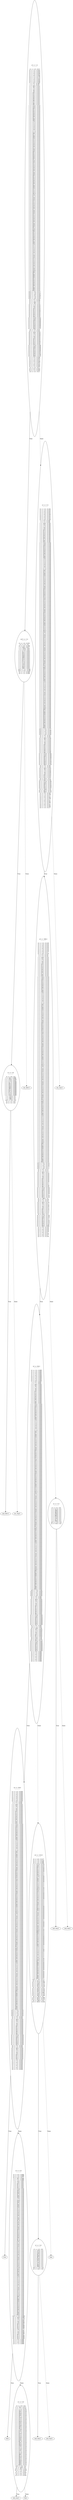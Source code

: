digraph {
0 [label="s2 <= 1.5
--------------

s1 <= 1.0 : 0.22
s1 <= 2.5 : 0.242
s1 <= 3.5 : 0.243
s1 <= 4.5 : 0.244
s1 <= 5.5 : 0.243
s1 <= 6.5 : 0.246
s2 <= 1.5 : 0.176
s2 <= 3.5 : 0.224
s2 <= 4.5 : 0.244
s2 <= 5.5 : 0.244
s2 <= 6.5 : 0.246
t <= 0.5 : 0.246
t <= 1.5 : 0.247
t <= 39.0 : 0.247
t <= 76.5 : 0.247
t <= 77.5 : 0.247
t <= 78.5 : 0.247
t <= 79.5 : 0.247
t <= 80.5 : 0.247
t <= 81.5 : 0.247
t <= 82.5 : 0.247
t <= 83.5 : 0.247
t <= 84.5 : 0.247
t <= 85.5 : 0.247
t <= 86.5 : 0.247
t <= 87.5 : 0.247
t <= 88.5 : 0.247
t <= 89.5 : 0.247
t <= 124.5 : 0.247
t <= 159.5 : 0.247
t <= 160.5 : 0.247
t <= 161.5 : 0.247
t <= 162.5 : 0.247
t <= 163.5 : 0.247
t <= 164.5 : 0.247
t <= 165.5 : 0.247
t <= 166.5 : 0.247
t <= 167.5 : 0.247
t <= 168.5 : 0.247
t <= 169.5 : 0.247
t <= 170.5 : 0.247
t <= 171.5 : 0.247
t <= 172.5 : 0.247
t <= 173.5 : 0.247
t <= 174.5 : 0.247
t <= 175.5 : 0.247
t <= 176.5 : 0.247
t <= 177.5 : 0.247
t <= 212.0 : 0.247
t <= 246.5 : 0.247
t <= 247.5 : 0.247
t <= 248.5 : 0.247
t <= 249.5 : 0.247
t <= 250.5 : 0.247
t <= 251.5 : 0.247
t <= 252.5 : 0.247
t <= 253.5 : 0.247
t <= 254.5 : 0.247
t <= 255.5 : 0.247
t <= 256.5 : 0.247
t <= 257.5 : 0.247
t <= 258.5 : 0.247
t <= 259.5 : 0.247
t <= 260.5 : 0.247
t <= 261.5 : 0.247
t <= 262.5 : 0.247
t <= 263.5 : 0.247
t <= 264.5 : 0.247
t <= 265.5 : 0.247
t <= 297.5 : 0.247
t <= 329.5 : 0.247
t <= 330.5 : 0.247
t <= 331.5 : 0.247
t <= 332.5 : 0.247
t <= 333.5 : 0.247
t <= 334.5 : 0.247
t <= 335.5 : 0.247
t <= 336.5 : 0.247
t <= 337.5 : 0.247
t <= 338.5 : 0.247
t <= 339.5 : 0.247
t <= 340.5 : 0.247
t <= 341.5 : 0.247
t <= 342.5 : 0.247
t <= 343.5 : 0.247
t <= 344.5 : 0.247
t <= 345.5 : 0.247
t <= 346.5 : 0.247
t <= 347.5 : 0.247
t <= 348.5 : 0.247
t <= 349.5 : 0.247
t <= 350.5 : 0.247
t <= 351.5 : 0.247
t <= 352.5 : 0.247
t <= 353.5 : 0.247
t <= 385.0 : 0.247
t <= 416.5 : 0.247
t <= 417.5 : 0.247
t <= 418.5 : 0.247
t <= 419.5 : 0.247
t <= 420.5 : 0.247
t <= 421.5 : 0.247
t <= 422.5 : 0.247
t <= 423.5 : 0.247
t <= 424.5 : 0.247
t <= 425.5 : 0.247
t <= 426.5 : 0.247
t <= 427.5 : 0.247
t <= 428.5 : 0.247
t <= 429.5 : 0.247
t <= 430.5 : 0.247
t <= 431.5 : 0.247
t <= 432.5 : 0.247
t <= 433.5 : 0.247
t <= 434.5 : 0.247
t <= 435.5 : 0.247
t <= 436.5 : 0.247
t <= 437.5 : 0.247
t <= 438.5 : 0.247
t <= 439.5 : 0.247
t <= 440.5 : 0.247
t <= 441.5 : 0.247
t <= 470.5 : 0.247
t <= 499.5 : 0.247
t <= 500.5 : 0.247
t <= 501.5 : 0.247
t <= 502.5 : 0.247
t <= 503.5 : 0.247
t <= 504.5 : 0.247
t <= 505.5 : 0.247
t <= 506.5 : 0.247
t <= 507.5 : 0.247
t <= 508.5 : 0.247
t <= 509.5 : 0.247
t <= 510.5 : 0.247
t <= 511.5 : 0.247
t <= 512.5 : 0.247
t <= 513.5 : 0.247
t <= 514.5 : 0.247
t <= 515.5 : 0.247
t <= 516.5 : 0.247
t <= 517.5 : 0.247
t <= 518.5 : 0.247
t <= 519.5 : 0.247
t <= 520.5 : 0.247
t <= 521.5 : 0.247
t <= 522.5 : 0.247
t <= 523.5 : 0.247
t <= 524.5 : 0.247
t <= 525.5 : 0.247
t <= 526.5 : 0.247
t <= 527.5 : 0.247
t <= 528.5 : 0.247
t <= 529.5 : 0.247
t <= 558.0 : 0.247
t <= 586.5 : 0.247
t <= 587.5 : 0.247
t <= 588.5 : 0.247
t <= 589.5 : 0.247
t <= 590.5 : 0.247
t <= 591.5 : 0.247
t <= 592.5 : 0.247
t <= 593.5 : 0.247
t <= 594.5 : 0.247
t <= 595.5 : 0.247
t <= 596.5 : 0.247
t <= 597.5 : 0.247
t <= 598.5 : 0.247
t <= 599.5 : 0.247
t <= 600.5 : 0.247
w12 <= 0.5 : 0.227
w12 <= 2.0 : 0.222
w12 <= 4.0 : 0.192
w21 <= 0.5 : 0.244
w21 <= 2.0 : 0.241
w21 <= 4.0 : 0.242
x1 <= 0.5 : 0.234
x1 <= 1.5 : 0.238
x1 <= 39.0 : 0.24
x1 <= 76.5 : 0.24
x1 <= 77.5 : 0.241
x1 <= 78.5 : 0.242
x1 <= 79.5 : 0.242
x1 <= 80.5 : 0.243
x1 <= 81.5 : 0.244
x1 <= 82.5 : 0.244
x1 <= 83.5 : 0.245
x1 <= 84.5 : 0.245
x1 <= 85.5 : 0.245
x1 <= 86.5 : 0.245
x1 <= 123.0 : 0.245
x1 <= 159.5 : 0.246
x1 <= 160.5 : 0.246
x1 <= 161.5 : 0.246
x1 <= 162.5 : 0.246
x1 <= 163.5 : 0.246
x1 <= 164.5 : 0.246
x1 <= 165.5 : 0.244
x1 <= 166.5 : 0.231
x2 <= 0.5 : 0.24
x2 <= 1.5 : 0.242
x2 <= 39.0 : 0.243
x2 <= 76.5 : 0.244
x2 <= 77.5 : 0.244
x2 <= 78.5 : 0.245
x2 <= 79.5 : 0.245
x2 <= 80.5 : 0.245
x2 <= 81.5 : 0.245
x2 <= 82.5 : 0.244
x2 <= 83.5 : 0.243
x2 <= 84.5 : 0.242
x2 <= 122.0 : 0.246
x2 <= 159.5 : 0.246
x2 <= 160.5 : 0.246
x2 <= 161.5 : 0.246
x2 <= 162.5 : 0.246
x2 <= 163.5 : 0.245
x2 <= 164.5 : 0.243
x2 <= 165.5 : 0.238
x2 <= 166.5 : 0.224
y1 <= 0.5 : 0.244
y1 <= 1.5 : 0.242
y1 <= 2.5 : 0.221
y2 <= 0.5 : 0.244
y2 <= 1.5 : 0.242
y2 <= 2.5 : 0.221
z1 <= 0.5 : 0.245
z1 <= 1.5 : 0.242
z1 <= 2.5 : 0.21
z2 <= 0.5 : 0.245
z2 <= 1.5 : 0.242
z2 <= 2.5 : 0.21"];
1 [label="w12 <= 2.5
--------------

s1 <= 1.0 : 0.325
s1 <= 2.5 : 0.5
s1 <= 4.5 : 0.338
t <= 44.0 : 0.617
t <= 129.0 : 0.62
t <= 173.0 : 0.62
t <= 217.0 : 0.621
t <= 261.0 : 0.621
t <= 302.0 : 0.621
t <= 343.0 : 0.621
t <= 349.0 : 0.621
t <= 390.0 : 0.621
t <= 431.0 : 0.621
t <= 437.0 : 0.621
t <= 475.0 : 0.621
t <= 513.0 : 0.621
t <= 519.0 : 0.621
t <= 525.0 : 0.621
t <= 563.0 : 0.621
t <= 599.5 : 0.621
w12 <= 2.5 : 0.246
w21 <= 0.5 : 0.338
z1 <= 1.5 : 0.338
z2 <= 1.5 : 0.338"];
2 [label="s1 <= 3.0
--------------

s1 <= 3.0 : 0.0
t <= 44.0 : 0.486
t <= 129.0 : 0.495
t <= 173.0 : 0.497
t <= 217.0 : 0.498
t <= 261.0 : 0.498
t <= 302.0 : 0.499
t <= 343.0 : 0.499
t <= 349.0 : 0.499
t <= 390.0 : 0.499
t <= 431.0 : 0.499
t <= 437.0 : 0.499
t <= 475.0 : 0.499
t <= 513.0 : 0.499
t <= 519.0 : 0.499
t <= 525.0 : 0.5
t <= 563.0 : 0.5
t <= 599.5 : 0.5
w21 <= 0.5 : 0.0
z1 <= 1.5 : 0.0
z2 <= 1.5 : 0.0"];
3 [label="snd_idle12"];
2 -> 3 [label="True"];
4 [label="rec_req21"];
2 -> 4 [style="dashed", label="False"];
1 -> 2 [label="True"];
5 [label="rec_idle12"];
1 -> 5 [style="dashed", label="False"];
0 -> 1 [label="True"];
6 [label="y1 <= 2.5
--------------

s1 <= 2.5 : 0.145
s1 <= 3.5 : 0.143
s1 <= 4.5 : 0.145
s1 <= 5.5 : 0.142
s1 <= 6.5 : 0.146
s2 <= 3.5 : 0.145
s2 <= 4.5 : 0.145
s2 <= 5.5 : 0.145
s2 <= 6.5 : 0.146
t <= 0.5 : 0.146
t <= 1.5 : 0.146
t <= 39.0 : 0.146
t <= 76.5 : 0.146
t <= 77.5 : 0.146
t <= 78.5 : 0.146
t <= 79.5 : 0.146
t <= 80.5 : 0.146
t <= 81.5 : 0.146
t <= 82.5 : 0.146
t <= 83.5 : 0.146
t <= 84.5 : 0.146
t <= 85.5 : 0.146
t <= 86.5 : 0.146
t <= 87.5 : 0.146
t <= 88.5 : 0.146
t <= 89.5 : 0.146
t <= 124.5 : 0.146
t <= 159.5 : 0.146
t <= 160.5 : 0.146
t <= 161.5 : 0.146
t <= 162.5 : 0.146
t <= 163.5 : 0.146
t <= 164.5 : 0.146
t <= 165.5 : 0.146
t <= 166.5 : 0.146
t <= 167.5 : 0.146
t <= 168.5 : 0.146
t <= 169.5 : 0.146
t <= 170.5 : 0.146
t <= 171.5 : 0.146
t <= 172.5 : 0.146
t <= 173.5 : 0.146
t <= 174.5 : 0.146
t <= 175.5 : 0.146
t <= 176.5 : 0.146
t <= 177.5 : 0.146
t <= 212.0 : 0.146
t <= 246.5 : 0.146
t <= 247.5 : 0.146
t <= 248.5 : 0.146
t <= 249.5 : 0.146
t <= 250.5 : 0.146
t <= 251.5 : 0.146
t <= 252.5 : 0.146
t <= 253.5 : 0.146
t <= 254.5 : 0.146
t <= 255.5 : 0.146
t <= 256.5 : 0.146
t <= 257.5 : 0.146
t <= 258.5 : 0.146
t <= 259.5 : 0.146
t <= 260.5 : 0.146
t <= 261.5 : 0.146
t <= 262.5 : 0.146
t <= 263.5 : 0.146
t <= 264.5 : 0.146
t <= 265.5 : 0.146
t <= 297.5 : 0.146
t <= 329.5 : 0.146
t <= 330.5 : 0.146
t <= 331.5 : 0.146
t <= 332.5 : 0.146
t <= 333.5 : 0.146
t <= 334.5 : 0.146
t <= 335.5 : 0.146
t <= 336.5 : 0.146
t <= 337.5 : 0.146
t <= 338.5 : 0.146
t <= 339.5 : 0.146
t <= 340.5 : 0.146
t <= 341.5 : 0.146
t <= 342.5 : 0.146
t <= 343.5 : 0.146
t <= 344.5 : 0.146
t <= 345.5 : 0.146
t <= 346.5 : 0.146
t <= 347.5 : 0.146
t <= 348.5 : 0.146
t <= 349.5 : 0.146
t <= 350.5 : 0.146
t <= 351.5 : 0.146
t <= 352.5 : 0.146
t <= 353.5 : 0.146
t <= 385.0 : 0.146
t <= 416.5 : 0.146
t <= 417.5 : 0.146
t <= 418.5 : 0.146
t <= 419.5 : 0.146
t <= 420.5 : 0.146
t <= 421.5 : 0.146
t <= 422.5 : 0.146
t <= 423.5 : 0.146
t <= 424.5 : 0.146
t <= 425.5 : 0.146
t <= 426.5 : 0.146
t <= 427.5 : 0.146
t <= 428.5 : 0.146
t <= 429.5 : 0.146
t <= 430.5 : 0.146
t <= 431.5 : 0.146
t <= 432.5 : 0.146
t <= 433.5 : 0.146
t <= 434.5 : 0.146
t <= 435.5 : 0.146
t <= 436.5 : 0.146
t <= 437.5 : 0.146
t <= 438.5 : 0.146
t <= 439.5 : 0.146
t <= 440.5 : 0.146
t <= 441.5 : 0.146
t <= 470.5 : 0.146
t <= 499.5 : 0.146
t <= 500.5 : 0.146
t <= 501.5 : 0.146
t <= 502.5 : 0.146
t <= 503.5 : 0.146
t <= 504.5 : 0.146
t <= 505.5 : 0.146
t <= 506.5 : 0.146
t <= 507.5 : 0.146
t <= 508.5 : 0.146
t <= 509.5 : 0.146
t <= 510.5 : 0.146
t <= 511.5 : 0.146
t <= 512.5 : 0.146
t <= 513.5 : 0.146
t <= 514.5 : 0.146
t <= 515.5 : 0.146
t <= 516.5 : 0.146
t <= 517.5 : 0.146
t <= 518.5 : 0.146
t <= 519.5 : 0.146
t <= 520.5 : 0.146
t <= 521.5 : 0.146
t <= 522.5 : 0.146
t <= 523.5 : 0.146
t <= 524.5 : 0.146
t <= 525.5 : 0.146
t <= 526.5 : 0.146
t <= 527.5 : 0.146
t <= 528.5 : 0.146
t <= 529.5 : 0.146
t <= 558.0 : 0.146
t <= 586.5 : 0.146
t <= 587.5 : 0.146
t <= 588.5 : 0.146
t <= 589.5 : 0.146
t <= 590.5 : 0.146
t <= 591.5 : 0.146
t <= 592.5 : 0.146
t <= 593.5 : 0.146
t <= 594.5 : 0.146
t <= 595.5 : 0.146
t <= 596.5 : 0.146
t <= 597.5 : 0.146
t <= 598.5 : 0.146
t <= 599.5 : 0.146
t <= 600.5 : 0.146
w12 <= 0.5 : 0.137
w12 <= 2.0 : 0.146
w21 <= 0.5 : 0.144
w21 <= 2.0 : 0.144
w21 <= 4.0 : 0.144
x1 <= 0.5 : 0.143
x1 <= 1.5 : 0.144
x1 <= 39.0 : 0.144
x1 <= 76.5 : 0.145
x1 <= 77.5 : 0.145
x1 <= 78.5 : 0.145
x1 <= 79.5 : 0.145
x1 <= 80.5 : 0.145
x1 <= 81.5 : 0.145
x1 <= 82.5 : 0.145
x1 <= 83.5 : 0.145
x1 <= 84.5 : 0.145
x1 <= 85.5 : 0.146
x1 <= 86.5 : 0.146
x1 <= 123.0 : 0.146
x1 <= 159.5 : 0.146
x1 <= 160.5 : 0.146
x1 <= 161.5 : 0.146
x1 <= 162.5 : 0.145
x1 <= 163.5 : 0.145
x1 <= 164.5 : 0.144
x1 <= 165.5 : 0.142
x1 <= 166.5 : 0.128
x2 <= 0.5 : 0.144
x2 <= 1.5 : 0.144
x2 <= 39.0 : 0.143
x2 <= 76.5 : 0.145
x2 <= 77.5 : 0.144
x2 <= 78.5 : 0.144
x2 <= 79.5 : 0.143
x2 <= 80.5 : 0.143
x2 <= 81.5 : 0.142
x2 <= 82.5 : 0.141
x2 <= 83.5 : 0.14
x2 <= 84.5 : 0.138
x2 <= 122.0 : 0.146
x2 <= 159.5 : 0.145
x2 <= 160.5 : 0.145
x2 <= 161.5 : 0.144
x2 <= 162.5 : 0.144
x2 <= 163.5 : 0.142
x2 <= 164.5 : 0.14
x2 <= 165.5 : 0.135
x2 <= 166.5 : 0.119
y1 <= 0.5 : 0.143
y1 <= 1.5 : 0.139
y1 <= 2.5 : 0.117
y2 <= 0.5 : 0.143
y2 <= 1.5 : 0.139
y2 <= 2.5 : 0.117
z1 <= 0.5 : 0.145
z1 <= 1.5 : 0.144
z1 <= 2.5 : 0.117
z2 <= 0.5 : 0.145
z2 <= 1.5 : 0.144
z2 <= 2.5 : 0.117"];
7 [label="x2 <= 166.5
--------------

s1 <= 2.5 : 0.118
s1 <= 3.5 : 0.116
s1 <= 4.5 : 0.118
s1 <= 5.5 : 0.116
s1 <= 6.5 : 0.119
s2 <= 3.5 : 0.118
s2 <= 4.5 : 0.119
s2 <= 5.5 : 0.117
s2 <= 6.5 : 0.119
t <= 0.5 : 0.119
t <= 1.5 : 0.119
t <= 39.0 : 0.119
t <= 76.5 : 0.119
t <= 77.5 : 0.119
t <= 78.5 : 0.119
t <= 79.5 : 0.119
t <= 80.5 : 0.119
t <= 81.5 : 0.119
t <= 82.5 : 0.119
t <= 83.5 : 0.119
t <= 84.5 : 0.119
t <= 85.5 : 0.119
t <= 86.5 : 0.119
t <= 87.5 : 0.119
t <= 88.5 : 0.119
t <= 89.5 : 0.119
t <= 124.5 : 0.119
t <= 159.5 : 0.119
t <= 160.5 : 0.119
t <= 161.5 : 0.119
t <= 162.5 : 0.119
t <= 163.5 : 0.119
t <= 164.5 : 0.119
t <= 165.5 : 0.119
t <= 166.5 : 0.119
t <= 167.5 : 0.119
t <= 168.5 : 0.119
t <= 169.5 : 0.119
t <= 170.5 : 0.119
t <= 171.5 : 0.119
t <= 172.5 : 0.119
t <= 173.5 : 0.119
t <= 174.5 : 0.119
t <= 175.5 : 0.119
t <= 176.5 : 0.119
t <= 177.5 : 0.119
t <= 212.0 : 0.119
t <= 246.5 : 0.119
t <= 247.5 : 0.119
t <= 248.5 : 0.119
t <= 249.5 : 0.119
t <= 250.5 : 0.119
t <= 251.5 : 0.119
t <= 252.5 : 0.119
t <= 253.5 : 0.119
t <= 254.5 : 0.119
t <= 255.5 : 0.119
t <= 256.5 : 0.119
t <= 257.5 : 0.119
t <= 258.5 : 0.119
t <= 259.5 : 0.119
t <= 260.5 : 0.119
t <= 261.5 : 0.119
t <= 262.5 : 0.119
t <= 263.5 : 0.119
t <= 264.5 : 0.119
t <= 265.5 : 0.119
t <= 297.5 : 0.119
t <= 329.5 : 0.119
t <= 330.5 : 0.119
t <= 331.5 : 0.119
t <= 332.5 : 0.119
t <= 333.5 : 0.119
t <= 334.5 : 0.119
t <= 335.5 : 0.119
t <= 336.5 : 0.119
t <= 337.5 : 0.119
t <= 338.5 : 0.119
t <= 339.5 : 0.119
t <= 340.5 : 0.119
t <= 341.5 : 0.119
t <= 342.5 : 0.119
t <= 343.5 : 0.119
t <= 344.5 : 0.119
t <= 345.5 : 0.119
t <= 346.5 : 0.119
t <= 347.5 : 0.119
t <= 348.5 : 0.119
t <= 349.5 : 0.119
t <= 350.5 : 0.119
t <= 351.5 : 0.119
t <= 352.5 : 0.119
t <= 353.5 : 0.119
t <= 385.0 : 0.119
t <= 416.5 : 0.119
t <= 417.5 : 0.119
t <= 418.5 : 0.119
t <= 419.5 : 0.119
t <= 420.5 : 0.119
t <= 421.5 : 0.119
t <= 422.5 : 0.119
t <= 423.5 : 0.119
t <= 424.5 : 0.119
t <= 425.5 : 0.119
t <= 426.5 : 0.119
t <= 427.5 : 0.119
t <= 428.5 : 0.119
t <= 429.5 : 0.119
t <= 430.5 : 0.119
t <= 431.5 : 0.119
t <= 432.5 : 0.119
t <= 433.5 : 0.119
t <= 434.5 : 0.119
t <= 435.5 : 0.119
t <= 436.5 : 0.119
t <= 437.5 : 0.119
t <= 438.5 : 0.119
t <= 439.5 : 0.119
t <= 440.5 : 0.119
t <= 441.5 : 0.119
t <= 470.5 : 0.119
t <= 499.5 : 0.119
t <= 500.5 : 0.119
t <= 501.5 : 0.119
t <= 502.5 : 0.119
t <= 503.5 : 0.119
t <= 504.5 : 0.119
t <= 505.5 : 0.119
t <= 506.5 : 0.119
t <= 507.5 : 0.119
t <= 508.5 : 0.119
t <= 509.5 : 0.119
t <= 510.5 : 0.119
t <= 511.5 : 0.119
t <= 512.5 : 0.119
t <= 513.5 : 0.119
t <= 514.5 : 0.119
t <= 515.5 : 0.119
t <= 516.5 : 0.119
t <= 517.5 : 0.119
t <= 518.5 : 0.119
t <= 519.5 : 0.119
t <= 520.5 : 0.119
t <= 521.5 : 0.119
t <= 522.5 : 0.119
t <= 523.5 : 0.119
t <= 524.5 : 0.119
t <= 525.5 : 0.119
t <= 526.5 : 0.119
t <= 527.5 : 0.119
t <= 528.5 : 0.119
t <= 529.5 : 0.119
t <= 558.0 : 0.119
t <= 586.5 : 0.119
t <= 587.5 : 0.119
t <= 588.5 : 0.119
t <= 589.5 : 0.119
t <= 590.5 : 0.119
t <= 591.5 : 0.119
t <= 592.5 : 0.119
t <= 593.5 : 0.119
t <= 594.5 : 0.119
t <= 595.5 : 0.119
t <= 596.5 : 0.119
t <= 597.5 : 0.119
t <= 598.5 : 0.119
t <= 599.5 : 0.119
t <= 600.5 : 0.119
w12 <= 0.5 : 0.114
w12 <= 2.0 : 0.119
w21 <= 0.5 : 0.116
w21 <= 2.0 : 0.117
w21 <= 4.0 : 0.117
x1 <= 0.5 : 0.117
x1 <= 1.5 : 0.117
x1 <= 39.0 : 0.117
x1 <= 76.5 : 0.118
x1 <= 77.5 : 0.118
x1 <= 78.5 : 0.118
x1 <= 79.5 : 0.118
x1 <= 80.5 : 0.118
x1 <= 81.5 : 0.118
x1 <= 82.5 : 0.118
x1 <= 83.5 : 0.117
x1 <= 84.5 : 0.117
x1 <= 85.5 : 0.118
x1 <= 86.5 : 0.118
x1 <= 123.0 : 0.118
x1 <= 159.5 : 0.118
x1 <= 160.5 : 0.118
x1 <= 161.5 : 0.118
x1 <= 162.5 : 0.118
x1 <= 163.5 : 0.117
x1 <= 164.5 : 0.116
x1 <= 165.5 : 0.114
x1 <= 166.5 : 0.1
x2 <= 0.5 : 0.116
x2 <= 1.5 : 0.115
x2 <= 39.0 : 0.114
x2 <= 76.5 : 0.117
x2 <= 77.5 : 0.116
x2 <= 78.5 : 0.116
x2 <= 79.5 : 0.115
x2 <= 80.5 : 0.114
x2 <= 81.5 : 0.113
x2 <= 82.5 : 0.112
x2 <= 83.5 : 0.111
x2 <= 84.5 : 0.11
x2 <= 122.0 : 0.118
x2 <= 159.5 : 0.118
x2 <= 160.5 : 0.117
x2 <= 161.5 : 0.117
x2 <= 162.5 : 0.116
x2 <= 163.5 : 0.114
x2 <= 164.5 : 0.112
x2 <= 165.5 : 0.107
x2 <= 166.5 : 0.091
y1 <= 0.5 : 0.118
y1 <= 1.5 : 0.118
y2 <= 0.5 : 0.118
y2 <= 1.5 : 0.118
z1 <= 0.5 : 0.117
z1 <= 1.5 : 0.118
z2 <= 0.5 : 0.117
z2 <= 1.5 : 0.118"];
8 [label="x2 <= 84.5
--------------

s1 <= 2.5 : 0.082
s1 <= 3.5 : 0.081
s1 <= 4.5 : 0.081
s1 <= 5.5 : 0.081
s1 <= 6.5 : 0.082
s2 <= 3.5 : 0.082
s2 <= 4.5 : 0.082
s2 <= 5.5 : 0.081
s2 <= 6.5 : 0.082
t <= 0.5 : 0.082
t <= 1.5 : 0.082
t <= 39.0 : 0.082
t <= 76.5 : 0.082
t <= 77.5 : 0.082
t <= 78.5 : 0.082
t <= 79.5 : 0.082
t <= 80.5 : 0.082
t <= 81.5 : 0.082
t <= 82.5 : 0.082
t <= 83.5 : 0.082
t <= 84.5 : 0.082
t <= 85.5 : 0.082
t <= 86.5 : 0.082
t <= 87.5 : 0.082
t <= 88.5 : 0.082
t <= 89.5 : 0.082
t <= 124.5 : 0.082
t <= 159.5 : 0.082
t <= 160.5 : 0.082
t <= 161.5 : 0.082
t <= 162.5 : 0.082
t <= 163.5 : 0.082
t <= 164.5 : 0.082
t <= 165.5 : 0.082
t <= 166.5 : 0.082
t <= 167.5 : 0.082
t <= 168.5 : 0.082
t <= 169.5 : 0.082
t <= 170.5 : 0.082
t <= 171.5 : 0.082
t <= 172.5 : 0.082
t <= 173.5 : 0.082
t <= 174.5 : 0.082
t <= 175.5 : 0.082
t <= 176.5 : 0.082
t <= 177.5 : 0.082
t <= 212.0 : 0.082
t <= 246.5 : 0.082
t <= 247.5 : 0.082
t <= 248.5 : 0.082
t <= 249.5 : 0.082
t <= 250.5 : 0.082
t <= 251.5 : 0.082
t <= 252.5 : 0.082
t <= 253.5 : 0.082
t <= 254.5 : 0.082
t <= 255.5 : 0.082
t <= 256.5 : 0.082
t <= 257.5 : 0.082
t <= 258.5 : 0.082
t <= 259.5 : 0.082
t <= 260.5 : 0.082
t <= 261.5 : 0.082
t <= 262.5 : 0.082
t <= 263.5 : 0.082
t <= 264.5 : 0.082
t <= 265.5 : 0.082
t <= 297.5 : 0.082
t <= 329.5 : 0.082
t <= 330.5 : 0.082
t <= 331.5 : 0.082
t <= 332.5 : 0.082
t <= 333.5 : 0.082
t <= 334.5 : 0.082
t <= 335.5 : 0.082
t <= 336.5 : 0.082
t <= 337.5 : 0.082
t <= 338.5 : 0.082
t <= 339.5 : 0.082
t <= 340.5 : 0.082
t <= 341.5 : 0.082
t <= 342.5 : 0.082
t <= 343.5 : 0.082
t <= 344.5 : 0.082
t <= 345.5 : 0.082
t <= 346.5 : 0.082
t <= 347.5 : 0.082
t <= 348.5 : 0.082
t <= 349.5 : 0.082
t <= 350.5 : 0.082
t <= 351.5 : 0.082
t <= 352.5 : 0.082
t <= 353.5 : 0.082
t <= 385.0 : 0.082
t <= 416.5 : 0.082
t <= 417.5 : 0.082
t <= 418.5 : 0.082
t <= 419.5 : 0.082
t <= 420.5 : 0.082
t <= 421.5 : 0.082
t <= 422.5 : 0.082
t <= 423.5 : 0.082
t <= 424.5 : 0.082
t <= 425.5 : 0.082
t <= 426.5 : 0.082
t <= 427.5 : 0.082
t <= 428.5 : 0.082
t <= 429.5 : 0.082
t <= 430.5 : 0.082
t <= 431.5 : 0.082
t <= 432.5 : 0.082
t <= 433.5 : 0.082
t <= 434.5 : 0.082
t <= 435.5 : 0.082
t <= 436.5 : 0.082
t <= 437.5 : 0.082
t <= 438.5 : 0.082
t <= 439.5 : 0.082
t <= 440.5 : 0.082
t <= 441.5 : 0.082
t <= 470.5 : 0.082
t <= 499.5 : 0.082
t <= 500.5 : 0.082
t <= 501.5 : 0.082
t <= 502.5 : 0.082
t <= 503.5 : 0.082
t <= 504.5 : 0.082
t <= 505.5 : 0.082
t <= 506.5 : 0.082
t <= 507.5 : 0.082
t <= 508.5 : 0.082
t <= 509.5 : 0.082
t <= 510.5 : 0.082
t <= 511.5 : 0.082
t <= 512.5 : 0.082
t <= 513.5 : 0.082
t <= 514.5 : 0.082
t <= 515.5 : 0.082
t <= 516.5 : 0.082
t <= 517.5 : 0.082
t <= 518.5 : 0.082
t <= 519.5 : 0.082
t <= 520.5 : 0.082
t <= 521.5 : 0.082
t <= 522.5 : 0.082
t <= 523.5 : 0.082
t <= 524.5 : 0.082
t <= 525.5 : 0.082
t <= 526.5 : 0.082
t <= 527.5 : 0.082
t <= 528.5 : 0.082
t <= 529.5 : 0.082
t <= 558.0 : 0.082
t <= 586.5 : 0.082
t <= 587.5 : 0.082
t <= 588.5 : 0.082
t <= 589.5 : 0.082
t <= 590.5 : 0.082
t <= 591.5 : 0.082
t <= 592.5 : 0.082
t <= 593.5 : 0.082
t <= 594.5 : 0.082
t <= 595.5 : 0.082
t <= 596.5 : 0.082
t <= 597.5 : 0.082
t <= 598.5 : 0.082
t <= 599.5 : 0.082
t <= 600.5 : 0.082
w12 <= 0.5 : 0.08
w12 <= 2.0 : 0.082
w21 <= 0.5 : 0.081
w21 <= 2.0 : 0.081
w21 <= 4.0 : 0.081
x1 <= 0.5 : 0.081
x1 <= 1.5 : 0.081
x1 <= 39.0 : 0.081
x1 <= 76.5 : 0.082
x1 <= 77.5 : 0.082
x1 <= 78.5 : 0.082
x1 <= 79.5 : 0.082
x1 <= 80.5 : 0.082
x1 <= 81.5 : 0.082
x1 <= 82.5 : 0.082
x1 <= 83.5 : 0.082
x1 <= 84.5 : 0.082
x1 <= 85.5 : 0.081
x1 <= 86.5 : 0.081
x1 <= 123.0 : 0.081
x1 <= 159.5 : 0.081
x1 <= 160.5 : 0.082
x1 <= 161.5 : 0.082
x1 <= 162.5 : 0.082
x1 <= 163.5 : 0.082
x1 <= 164.5 : 0.082
x1 <= 165.5 : 0.082
x2 <= 0.5 : 0.081
x2 <= 1.5 : 0.08
x2 <= 39.0 : 0.08
x2 <= 76.5 : 0.082
x2 <= 77.5 : 0.082
x2 <= 78.5 : 0.081
x2 <= 79.5 : 0.081
x2 <= 80.5 : 0.081
x2 <= 81.5 : 0.081
x2 <= 82.5 : 0.08
x2 <= 83.5 : 0.08
x2 <= 84.5 : 0.079
x2 <= 122.0 : 0.081
x2 <= 159.5 : 0.081
x2 <= 160.5 : 0.082
x2 <= 161.5 : 0.082
x2 <= 162.5 : 0.082
x2 <= 163.5 : 0.082
x2 <= 164.5 : 0.082
x2 <= 165.5 : 0.082
y1 <= 0.5 : 0.082
y1 <= 1.5 : 0.082
y2 <= 0.5 : 0.082
y2 <= 1.5 : 0.082
z1 <= 0.5 : 0.081
z1 <= 1.5 : 0.082
z2 <= 0.5 : 0.081
z2 <= 1.5 : 0.082"];
9 [label="x2 <= 39.0
--------------

s1 <= 2.5 : 0.038
s1 <= 3.5 : 0.038
s1 <= 4.5 : 0.038
s1 <= 5.5 : 0.038
s1 <= 6.5 : 0.039
s2 <= 4.5 : 0.038
s2 <= 5.5 : 0.038
s2 <= 6.5 : 0.039
t <= 0.5 : 0.039
t <= 1.5 : 0.039
t <= 39.0 : 0.039
t <= 76.5 : 0.039
t <= 77.5 : 0.039
t <= 78.5 : 0.039
t <= 79.5 : 0.039
t <= 80.5 : 0.039
t <= 81.5 : 0.039
t <= 82.5 : 0.039
t <= 83.5 : 0.039
t <= 84.5 : 0.039
t <= 85.5 : 0.039
t <= 86.5 : 0.039
t <= 87.5 : 0.039
t <= 88.5 : 0.039
t <= 89.5 : 0.039
t <= 124.5 : 0.039
t <= 159.5 : 0.039
t <= 160.5 : 0.039
t <= 161.5 : 0.039
t <= 162.5 : 0.039
t <= 163.5 : 0.039
t <= 164.5 : 0.039
t <= 165.5 : 0.039
t <= 166.5 : 0.039
t <= 167.5 : 0.039
t <= 168.5 : 0.039
t <= 169.5 : 0.039
t <= 170.5 : 0.039
t <= 171.5 : 0.039
t <= 172.5 : 0.039
t <= 173.5 : 0.039
t <= 174.5 : 0.039
t <= 175.5 : 0.039
t <= 176.5 : 0.039
t <= 177.5 : 0.039
t <= 212.0 : 0.039
t <= 246.5 : 0.039
t <= 247.5 : 0.039
t <= 248.5 : 0.039
t <= 249.5 : 0.039
t <= 250.5 : 0.039
t <= 251.5 : 0.039
t <= 252.5 : 0.039
t <= 253.5 : 0.039
t <= 254.5 : 0.039
t <= 255.5 : 0.039
t <= 256.5 : 0.039
t <= 257.5 : 0.039
t <= 258.5 : 0.039
t <= 259.5 : 0.039
t <= 260.5 : 0.039
t <= 261.5 : 0.039
t <= 262.5 : 0.039
t <= 263.5 : 0.039
t <= 264.5 : 0.039
t <= 265.5 : 0.039
t <= 297.5 : 0.039
t <= 329.5 : 0.039
t <= 330.5 : 0.039
t <= 331.5 : 0.039
t <= 332.5 : 0.039
t <= 333.5 : 0.039
t <= 334.5 : 0.039
t <= 335.5 : 0.039
t <= 336.5 : 0.039
t <= 337.5 : 0.039
t <= 338.5 : 0.039
t <= 339.5 : 0.039
t <= 340.5 : 0.039
t <= 341.5 : 0.039
t <= 342.5 : 0.039
t <= 343.5 : 0.039
t <= 344.5 : 0.039
t <= 345.5 : 0.039
t <= 346.5 : 0.039
t <= 347.5 : 0.039
t <= 348.5 : 0.039
t <= 349.5 : 0.039
t <= 350.5 : 0.039
t <= 351.5 : 0.039
t <= 352.5 : 0.039
t <= 353.5 : 0.039
t <= 385.0 : 0.039
t <= 416.5 : 0.039
t <= 417.5 : 0.039
t <= 418.5 : 0.039
t <= 419.5 : 0.039
t <= 420.5 : 0.039
t <= 421.5 : 0.039
t <= 422.5 : 0.039
t <= 423.5 : 0.039
t <= 424.5 : 0.039
t <= 425.5 : 0.039
t <= 426.5 : 0.039
t <= 427.5 : 0.039
t <= 428.5 : 0.039
t <= 429.5 : 0.039
t <= 430.5 : 0.039
t <= 431.5 : 0.039
t <= 432.5 : 0.039
t <= 433.5 : 0.039
t <= 434.5 : 0.039
t <= 435.5 : 0.039
t <= 436.5 : 0.039
t <= 437.5 : 0.039
t <= 438.5 : 0.039
t <= 439.5 : 0.039
t <= 440.5 : 0.039
t <= 441.5 : 0.039
t <= 470.5 : 0.039
t <= 499.5 : 0.039
t <= 500.5 : 0.039
t <= 501.5 : 0.039
t <= 502.5 : 0.039
t <= 503.5 : 0.039
t <= 504.5 : 0.039
t <= 505.5 : 0.039
t <= 506.5 : 0.039
t <= 507.5 : 0.039
t <= 508.5 : 0.039
t <= 509.5 : 0.039
t <= 510.5 : 0.039
t <= 511.5 : 0.039
t <= 512.5 : 0.039
t <= 513.5 : 0.039
t <= 514.5 : 0.039
t <= 515.5 : 0.039
t <= 516.5 : 0.039
t <= 517.5 : 0.039
t <= 518.5 : 0.039
t <= 519.5 : 0.039
t <= 520.5 : 0.039
t <= 521.5 : 0.039
t <= 522.5 : 0.039
t <= 523.5 : 0.039
t <= 524.5 : 0.039
t <= 525.5 : 0.039
t <= 526.5 : 0.039
t <= 527.5 : 0.039
t <= 528.5 : 0.039
t <= 529.5 : 0.039
t <= 558.0 : 0.039
t <= 586.5 : 0.039
t <= 587.5 : 0.039
t <= 588.5 : 0.039
t <= 589.5 : 0.039
t <= 590.5 : 0.039
t <= 591.5 : 0.039
t <= 592.5 : 0.039
t <= 593.5 : 0.039
t <= 594.5 : 0.039
t <= 595.5 : 0.039
t <= 596.5 : 0.039
t <= 597.5 : 0.039
t <= 598.5 : 0.039
t <= 599.5 : 0.039
t <= 600.5 : 0.039
w12 <= 0.5 : 0.038
w12 <= 2.0 : 0.039
w21 <= 0.5 : 0.038
w21 <= 2.0 : 0.038
w21 <= 4.0 : 0.038
x1 <= 0.5 : 0.038
x1 <= 1.5 : 0.038
x1 <= 39.0 : 0.038
x1 <= 76.5 : 0.038
x1 <= 77.5 : 0.038
x1 <= 78.5 : 0.038
x1 <= 79.5 : 0.038
x1 <= 80.5 : 0.038
x1 <= 81.5 : 0.038
x1 <= 82.5 : 0.038
x1 <= 83.5 : 0.038
x1 <= 84.5 : 0.038
x1 <= 85.5 : 0.038
x1 <= 86.5 : 0.038
x1 <= 123.0 : 0.038
x1 <= 159.5 : 0.038
x1 <= 160.5 : 0.039
x1 <= 161.5 : 0.039
x1 <= 162.5 : 0.039
x1 <= 163.5 : 0.039
x1 <= 164.5 : 0.039
x1 <= 165.5 : 0.039
x2 <= 0.5 : 0.038
x2 <= 1.5 : 0.038
x2 <= 39.0 : 0.038
x2 <= 76.5 : 0.038
x2 <= 77.5 : 0.038
x2 <= 78.5 : 0.038
x2 <= 79.5 : 0.038
x2 <= 80.5 : 0.038
x2 <= 81.5 : 0.038
x2 <= 82.5 : 0.039
x2 <= 83.5 : 0.039
y1 <= 0.5 : 0.038
y1 <= 1.5 : 0.039
y2 <= 0.5 : 0.038
y2 <= 1.5 : 0.039
z1 <= 0.5 : 0.038
z1 <= 1.5 : 0.038
z2 <= 0.5 : 0.038
z2 <= 1.5 : 0.038"];
10 [label="time"];
9 -> 10 [label="True"];
11 [label="s2 <= 4.5
--------------

s1 <= 4.5 : 0.084
s1 <= 5.5 : 0.089
s2 <= 4.5 : 0.071
t <= 76.5 : 0.089
t <= 77.5 : 0.089
t <= 78.5 : 0.09
t <= 79.5 : 0.09
t <= 80.5 : 0.09
t <= 81.5 : 0.09
t <= 82.5 : 0.09
t <= 83.5 : 0.09
t <= 124.0 : 0.09
t <= 164.5 : 0.09
t <= 165.5 : 0.09
t <= 166.5 : 0.09
t <= 167.5 : 0.09
t <= 168.5 : 0.09
t <= 169.5 : 0.09
t <= 170.5 : 0.09
t <= 171.5 : 0.09
t <= 209.0 : 0.09
t <= 246.5 : 0.09
t <= 247.5 : 0.09
t <= 248.5 : 0.09
t <= 249.5 : 0.09
t <= 250.5 : 0.09
t <= 251.5 : 0.09
t <= 252.5 : 0.09
t <= 253.5 : 0.09
t <= 254.5 : 0.09
t <= 255.5 : 0.09
t <= 256.5 : 0.09
t <= 257.5 : 0.09
t <= 258.5 : 0.09
t <= 259.5 : 0.09
t <= 297.0 : 0.09
t <= 334.5 : 0.09
t <= 335.5 : 0.09
t <= 336.5 : 0.09
t <= 337.5 : 0.09
t <= 338.5 : 0.09
t <= 339.5 : 0.09
t <= 340.5 : 0.09
t <= 341.5 : 0.09
t <= 342.5 : 0.09
t <= 343.5 : 0.09
t <= 344.5 : 0.09
t <= 345.5 : 0.09
t <= 346.5 : 0.09
t <= 347.5 : 0.09
t <= 382.0 : 0.09
t <= 416.5 : 0.09
t <= 417.5 : 0.09
t <= 418.5 : 0.09
t <= 419.5 : 0.09
t <= 420.5 : 0.09
t <= 421.5 : 0.09
t <= 422.5 : 0.09
t <= 423.5 : 0.09
t <= 424.5 : 0.09
t <= 425.5 : 0.09
t <= 426.5 : 0.09
t <= 427.5 : 0.09
t <= 428.5 : 0.09
t <= 429.5 : 0.09
t <= 430.5 : 0.09
t <= 431.5 : 0.09
t <= 432.5 : 0.09
t <= 433.5 : 0.09
t <= 434.5 : 0.09
t <= 435.5 : 0.09
t <= 470.0 : 0.09
t <= 504.5 : 0.09
t <= 505.5 : 0.09
t <= 506.5 : 0.09
t <= 507.5 : 0.09
t <= 508.5 : 0.09
t <= 509.5 : 0.09
t <= 510.5 : 0.09
t <= 511.5 : 0.09
t <= 512.5 : 0.09
t <= 513.5 : 0.09
t <= 514.5 : 0.09
t <= 515.5 : 0.09
t <= 516.5 : 0.09
t <= 517.5 : 0.09
t <= 518.5 : 0.09
t <= 519.5 : 0.09
t <= 520.5 : 0.09
t <= 521.5 : 0.09
t <= 522.5 : 0.09
t <= 523.5 : 0.09
t <= 555.0 : 0.09
t <= 586.5 : 0.09
t <= 587.5 : 0.09
t <= 588.5 : 0.09
t <= 589.5 : 0.09
t <= 590.5 : 0.09
t <= 591.5 : 0.09
t <= 592.5 : 0.09
t <= 593.5 : 0.09
t <= 594.5 : 0.09
t <= 595.5 : 0.09
t <= 596.5 : 0.09
t <= 597.5 : 0.09
t <= 598.5 : 0.09
t <= 599.5 : 0.09
t <= 600.5 : 0.09
w12 <= 0.5 : 0.089
x1 <= 38.0 : 0.089
x1 <= 76.5 : 0.078
x1 <= 77.5 : 0.082
x1 <= 78.5 : 0.085
x1 <= 79.5 : 0.086
x1 <= 80.5 : 0.087
x1 <= 81.5 : 0.088
x1 <= 82.5 : 0.089
x1 <= 83.5 : 0.089
x2 <= 76.5 : 0.071
x2 <= 77.5 : 0.081
x2 <= 78.5 : 0.085
x2 <= 79.5 : 0.086
x2 <= 80.5 : 0.087
x2 <= 81.5 : 0.088
x2 <= 82.5 : 0.089
x2 <= 83.5 : 0.089
y1 <= 0.5 : 0.089
y1 <= 1.5 : 0.089
y2 <= 0.5 : 0.089
y2 <= 1.5 : 0.089"];
12 [label="time"];
11 -> 12 [label="True"];
13 [label="s1 <= 5.0
--------------

s1 <= 5.0 : 0.0
t <= 76.5 : 0.371
t <= 77.5 : 0.374
t <= 121.0 : 0.375
t <= 164.5 : 0.374
t <= 165.5 : 0.375
t <= 206.0 : 0.375
t <= 246.5 : 0.374
t <= 247.5 : 0.375
t <= 250.0 : 0.375
t <= 252.5 : 0.374
t <= 253.5 : 0.375
t <= 294.0 : 0.375
t <= 334.5 : 0.374
t <= 335.5 : 0.375
t <= 338.0 : 0.375
t <= 340.5 : 0.374
t <= 341.5 : 0.375
t <= 379.0 : 0.375
t <= 416.5 : 0.374
t <= 417.5 : 0.375
t <= 420.0 : 0.375
t <= 422.5 : 0.375
t <= 423.5 : 0.375
t <= 426.0 : 0.375
t <= 428.5 : 0.375
t <= 429.5 : 0.375
t <= 467.0 : 0.375
t <= 504.5 : 0.374
t <= 505.5 : 0.375
t <= 508.0 : 0.375
t <= 510.5 : 0.374
t <= 511.5 : 0.375
t <= 514.0 : 0.375
t <= 516.5 : 0.374
t <= 517.5 : 0.375
t <= 552.0 : 0.375
t <= 586.5 : 0.374
t <= 587.5 : 0.375
t <= 590.0 : 0.375
t <= 592.5 : 0.374
t <= 593.5 : 0.375
t <= 596.0 : 0.375
t <= 598.5 : 0.374
t <= 599.5 : 0.375
t <= 600.5 : 0.375
w12 <= 0.5 : 0.0
x1 <= 38.0 : 0.0
x2 <= 76.5 : 0.25
x2 <= 77.5 : 0.333
y1 <= 0.5 : 0.25
y1 <= 1.5 : 0.333
y2 <= 0.5 : 0.25
y2 <= 1.5 : 0.333"];
14 [label="snd_req12"];
13 -> 14 [label="True"];
15 [label="time"];
13 -> 15 [style="dashed", label="False"];
11 -> 13 [style="dashed", label="False"];
9 -> 11 [style="dashed", label="False"];
8 -> 9 [label="True"];
16 [label="x2 <= 122.0
--------------

s1 <= 4.5 : 0.117
s1 <= 5.5 : 0.219
s2 <= 3.5 : 0.208
s2 <= 4.5 : 0.208
t <= 122.0 : 0.216
t <= 159.5 : 0.223
t <= 160.5 : 0.225
t <= 161.5 : 0.226
t <= 162.5 : 0.226
t <= 163.5 : 0.226
t <= 164.5 : 0.227
t <= 165.5 : 0.227
t <= 169.5 : 0.227
t <= 210.0 : 0.226
t <= 247.5 : 0.226
t <= 248.5 : 0.226
t <= 249.5 : 0.226
t <= 250.5 : 0.226
t <= 251.5 : 0.227
t <= 252.5 : 0.227
t <= 253.5 : 0.227
t <= 254.5 : 0.227
t <= 258.0 : 0.226
t <= 295.0 : 0.225
t <= 329.5 : 0.225
t <= 330.5 : 0.225
t <= 331.5 : 0.226
t <= 332.5 : 0.226
t <= 333.5 : 0.226
t <= 334.5 : 0.226
t <= 335.5 : 0.226
t <= 336.5 : 0.227
t <= 337.5 : 0.227
t <= 338.5 : 0.227
t <= 339.5 : 0.227
t <= 340.5 : 0.227
t <= 341.5 : 0.226
t <= 342.5 : 0.226
t <= 346.0 : 0.226
t <= 383.0 : 0.226
t <= 417.5 : 0.226
t <= 418.5 : 0.226
t <= 419.5 : 0.226
t <= 420.5 : 0.226
t <= 421.5 : 0.226
t <= 422.5 : 0.226
t <= 423.5 : 0.227
t <= 424.5 : 0.227
t <= 425.5 : 0.226
t <= 426.5 : 0.226
t <= 427.5 : 0.226
t <= 428.5 : 0.226
t <= 429.5 : 0.227
t <= 430.5 : 0.227
t <= 434.0 : 0.226
t <= 468.0 : 0.225
t <= 499.5 : 0.225
t <= 500.5 : 0.225
t <= 501.5 : 0.225
t <= 502.5 : 0.226
t <= 503.5 : 0.226
t <= 504.5 : 0.226
t <= 505.5 : 0.226
t <= 506.5 : 0.226
t <= 507.5 : 0.226
t <= 508.5 : 0.226
t <= 509.5 : 0.227
t <= 510.5 : 0.227
t <= 511.5 : 0.227
t <= 512.5 : 0.226
t <= 513.5 : 0.226
t <= 514.5 : 0.227
t <= 515.5 : 0.227
t <= 516.5 : 0.227
t <= 517.5 : 0.227
t <= 518.5 : 0.227
t <= 522.0 : 0.226
t <= 556.0 : 0.225
t <= 587.5 : 0.225
t <= 588.5 : 0.226
t <= 589.5 : 0.226
t <= 590.5 : 0.226
t <= 591.5 : 0.226
t <= 592.5 : 0.226
t <= 593.5 : 0.226
t <= 594.5 : 0.227
t <= 595.5 : 0.226
t <= 596.5 : 0.226
t <= 597.5 : 0.226
t <= 598.5 : 0.226
t <= 599.5 : 0.226
t <= 600.5 : 0.227
w12 <= 0.5 : 0.117
x1 <= 42.5 : 0.219
x1 <= 122.0 : 0.208
x1 <= 159.5 : 0.212
x1 <= 160.5 : 0.215
x1 <= 161.5 : 0.218
x1 <= 162.5 : 0.22
x1 <= 163.5 : 0.222
x1 <= 164.5 : 0.224
x1 <= 165.5 : 0.225
x2 <= 122.0 : 0.062
x2 <= 159.5 : 0.153
x2 <= 160.5 : 0.184
x2 <= 161.5 : 0.2
x2 <= 162.5 : 0.209
x2 <= 163.5 : 0.215
x2 <= 164.5 : 0.22
x2 <= 165.5 : 0.224"];
17 [label="s1 <= 5.0
--------------

s1 <= 5.0 : 0.0
t <= 129.0 : 0.5
t <= 214.0 : 0.5
t <= 258.0 : 0.5
t <= 302.0 : 0.5
t <= 346.0 : 0.5
t <= 387.0 : 0.5
t <= 428.0 : 0.5
t <= 434.0 : 0.5
t <= 475.0 : 0.5
t <= 516.0 : 0.5
t <= 522.0 : 0.5
t <= 560.0 : 0.5
t <= 598.0 : 0.5
w12 <= 0.5 : 0.0
x1 <= 42.5 : 0.0"];
18 [label="snd_req12"];
17 -> 18 [label="True"];
19 [label="snd_req21"];
17 -> 19 [style="dashed", label="False"];
16 -> 17 [label="True"];
20 [label="time"];
16 -> 20 [style="dashed", label="False"];
8 -> 16 [style="dashed", label="False"];
7 -> 8 [label="True"];
21 [label="s1 <= 5.5
--------------

s1 <= 5.5 : 0.0
t <= 211.0 : 0.5
t <= 296.0 : 0.5
t <= 340.0 : 0.5
t <= 384.0 : 0.5
t <= 428.0 : 0.5
t <= 469.0 : 0.5
t <= 510.0 : 0.5
t <= 516.0 : 0.5
t <= 557.0 : 0.5
t <= 598.0 : 0.5
w12 <= 0.5 : 0.0
x1 <= 83.5 : 0.0"];
22 [label="snd_req12"];
21 -> 22 [label="True"];
23 [label="snd_req21"];
21 -> 23 [style="dashed", label="False"];
7 -> 21 [style="dashed", label="False"];
6 -> 7 [label="True"];
24 [label="rec_req12"];
6 -> 24 [style="dashed", label="False"];
0 -> 6 [style="dashed", label="False"];

}